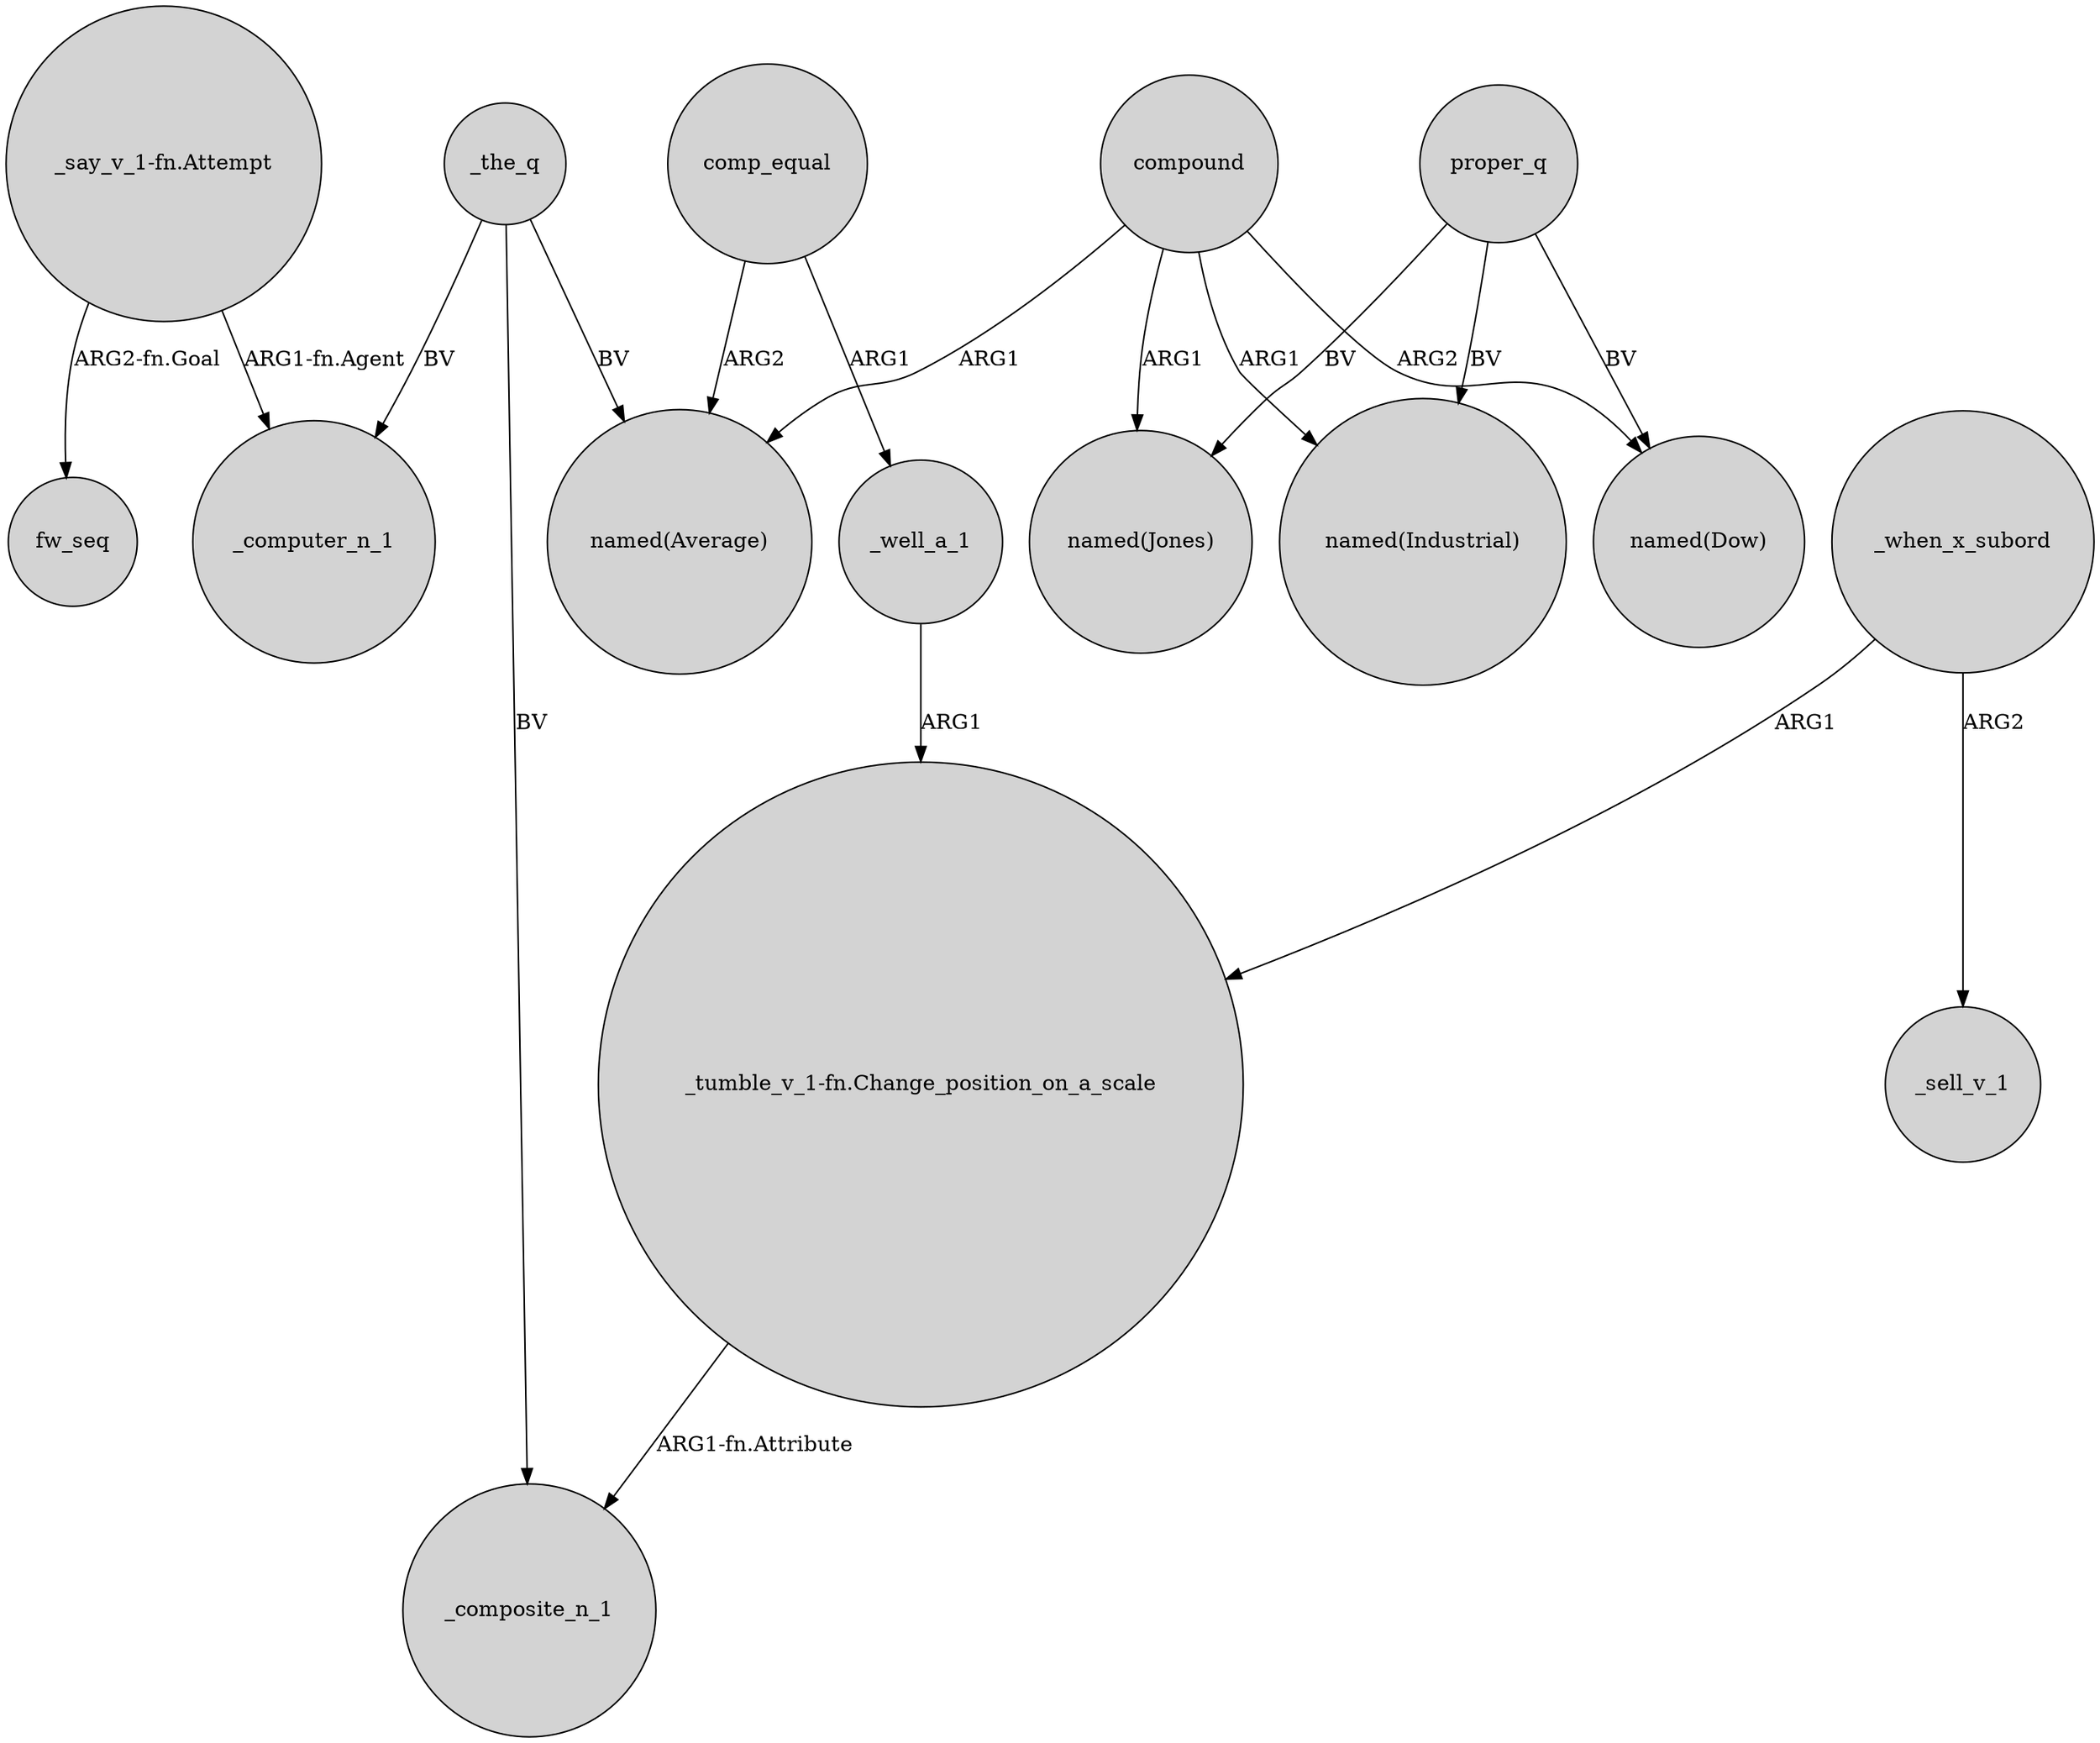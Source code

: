 digraph {
	node [shape=circle style=filled]
	"_tumble_v_1-fn.Change_position_on_a_scale" -> _composite_n_1 [label="ARG1-fn.Attribute"]
	"_say_v_1-fn.Attempt" -> fw_seq [label="ARG2-fn.Goal"]
	comp_equal -> _well_a_1 [label=ARG1]
	"_say_v_1-fn.Attempt" -> _computer_n_1 [label="ARG1-fn.Agent"]
	compound -> "named(Jones)" [label=ARG1]
	_when_x_subord -> _sell_v_1 [label=ARG2]
	_the_q -> "named(Average)" [label=BV]
	comp_equal -> "named(Average)" [label=ARG2]
	proper_q -> "named(Jones)" [label=BV]
	_well_a_1 -> "_tumble_v_1-fn.Change_position_on_a_scale" [label=ARG1]
	proper_q -> "named(Dow)" [label=BV]
	_the_q -> _computer_n_1 [label=BV]
	_when_x_subord -> "_tumble_v_1-fn.Change_position_on_a_scale" [label=ARG1]
	compound -> "named(Industrial)" [label=ARG1]
	compound -> "named(Average)" [label=ARG1]
	compound -> "named(Dow)" [label=ARG2]
	_the_q -> _composite_n_1 [label=BV]
	proper_q -> "named(Industrial)" [label=BV]
}
